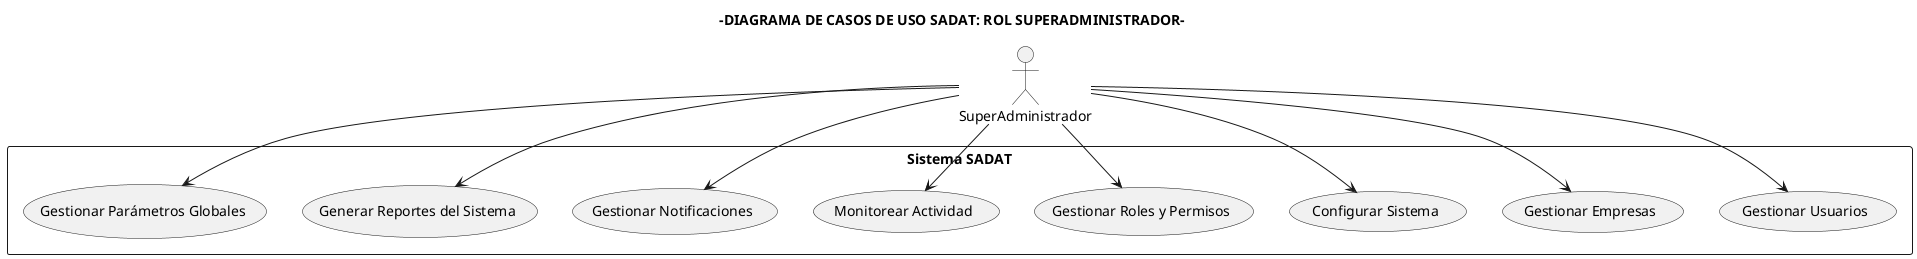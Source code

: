 @startuml
title -DIAGRAMA DE CASOS DE USO SADAT: ROL SUPERADMINISTRADOR-

actor SuperAdministrador as SA

rectangle "Sistema SADAT" {
  usecase "Gestionar Usuarios" as UC1
  usecase "Gestionar Empresas" as UC2
  usecase "Configurar Sistema" as UC3
  usecase "Gestionar Roles y Permisos" as UC4
  usecase "Monitorear Actividad" as UC5
  usecase "Gestionar Notificaciones" as UC6
  usecase "Generar Reportes del Sistema" as UC7
  usecase "Gestionar Parámetros Globales" as UC8
}

SA --> UC1
SA --> UC2
SA --> UC3
SA --> UC4
SA --> UC5
SA --> UC6
SA --> UC7
SA --> UC8

@enduml